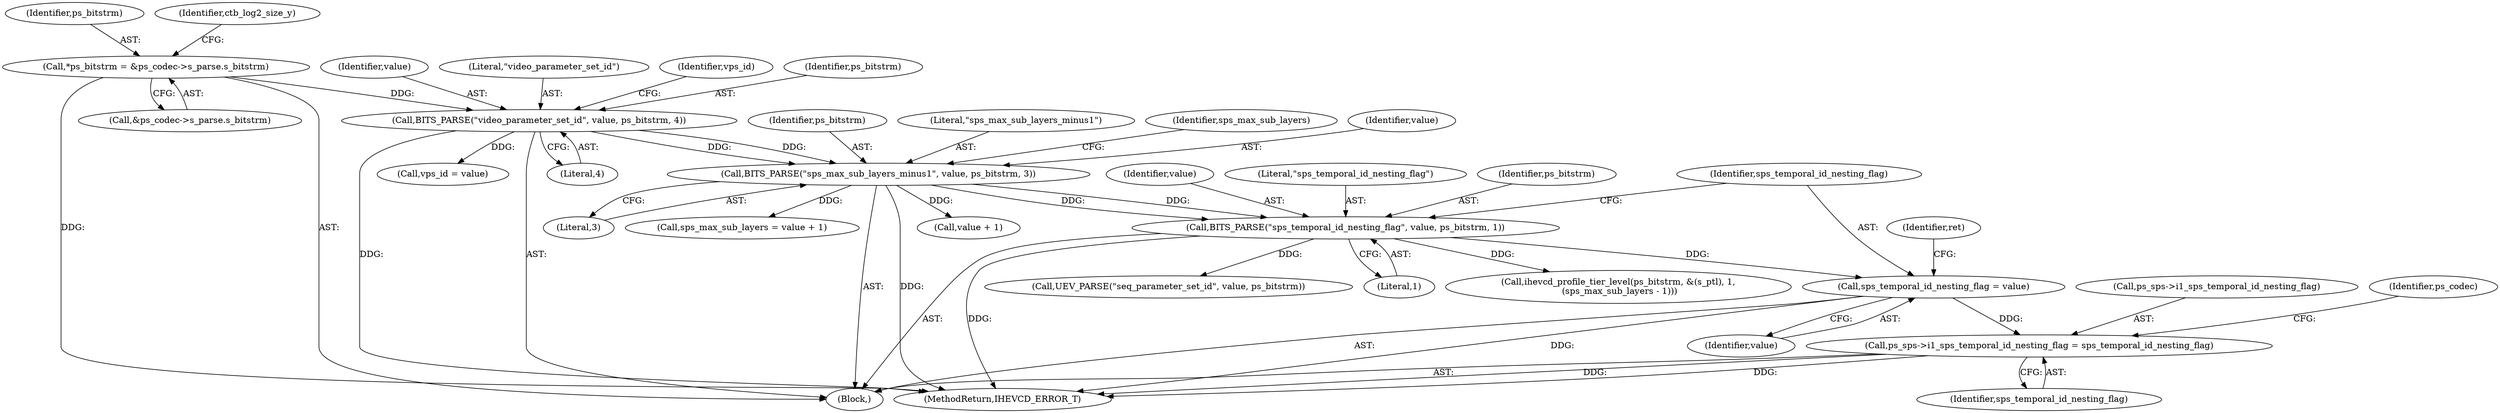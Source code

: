 digraph "0_Android_45c97f878bee15cd97262fe7f57ecea71990fed7@pointer" {
"1000238" [label="(Call,ps_sps->i1_sps_temporal_id_nesting_flag = sps_temporal_id_nesting_flag)"];
"1000173" [label="(Call,sps_temporal_id_nesting_flag = value)"];
"1000168" [label="(Call,BITS_PARSE(\"sps_temporal_id_nesting_flag\", value, ps_bitstrm, 1))"];
"1000152" [label="(Call,BITS_PARSE(\"sps_max_sub_layers_minus1\", value, ps_bitstrm, 3))"];
"1000136" [label="(Call,BITS_PARSE(\"video_parameter_set_id\", value, ps_bitstrm, 4))"];
"1000124" [label="(Call,*ps_bitstrm = &ps_codec->s_parse.s_bitstrm)"];
"1000238" [label="(Call,ps_sps->i1_sps_temporal_id_nesting_flag = sps_temporal_id_nesting_flag)"];
"1000125" [label="(Identifier,ps_bitstrm)"];
"1000138" [label="(Identifier,value)"];
"1000170" [label="(Identifier,value)"];
"1000239" [label="(Call,ps_sps->i1_sps_temporal_id_nesting_flag)"];
"1000159" [label="(Call,value + 1)"];
"1000155" [label="(Identifier,ps_bitstrm)"];
"1000153" [label="(Literal,\"sps_max_sub_layers_minus1\")"];
"1000141" [label="(Call,vps_id = value)"];
"1000137" [label="(Literal,\"video_parameter_set_id\")"];
"1000173" [label="(Call,sps_temporal_id_nesting_flag = value)"];
"1000245" [label="(Identifier,ps_codec)"];
"1000156" [label="(Literal,3)"];
"1000177" [label="(Identifier,ret)"];
"1000157" [label="(Call,sps_max_sub_layers = value + 1)"];
"1000136" [label="(Call,BITS_PARSE(\"video_parameter_set_id\", value, ps_bitstrm, 4))"];
"1000158" [label="(Identifier,sps_max_sub_layers)"];
"1000152" [label="(Call,BITS_PARSE(\"sps_max_sub_layers_minus1\", value, ps_bitstrm, 3))"];
"1000154" [label="(Identifier,value)"];
"1000126" [label="(Call,&ps_codec->s_parse.s_bitstrm)"];
"1000124" [label="(Call,*ps_bitstrm = &ps_codec->s_parse.s_bitstrm)"];
"1000178" [label="(Call,ihevcd_profile_tier_level(ps_bitstrm, &(s_ptl), 1,\n (sps_max_sub_layers - 1)))"];
"1000142" [label="(Identifier,vps_id)"];
"1000242" [label="(Identifier,sps_temporal_id_nesting_flag)"];
"1000108" [label="(Block,)"];
"1000169" [label="(Literal,\"sps_temporal_id_nesting_flag\")"];
"1000140" [label="(Literal,4)"];
"1000134" [label="(Identifier,ctb_log2_size_y)"];
"1001319" [label="(MethodReturn,IHEVCD_ERROR_T)"];
"1000171" [label="(Identifier,ps_bitstrm)"];
"1000139" [label="(Identifier,ps_bitstrm)"];
"1000168" [label="(Call,BITS_PARSE(\"sps_temporal_id_nesting_flag\", value, ps_bitstrm, 1))"];
"1000175" [label="(Identifier,value)"];
"1000186" [label="(Call,UEV_PARSE(\"seq_parameter_set_id\", value, ps_bitstrm))"];
"1000172" [label="(Literal,1)"];
"1000174" [label="(Identifier,sps_temporal_id_nesting_flag)"];
"1000238" -> "1000108"  [label="AST: "];
"1000238" -> "1000242"  [label="CFG: "];
"1000239" -> "1000238"  [label="AST: "];
"1000242" -> "1000238"  [label="AST: "];
"1000245" -> "1000238"  [label="CFG: "];
"1000238" -> "1001319"  [label="DDG: "];
"1000238" -> "1001319"  [label="DDG: "];
"1000173" -> "1000238"  [label="DDG: "];
"1000173" -> "1000108"  [label="AST: "];
"1000173" -> "1000175"  [label="CFG: "];
"1000174" -> "1000173"  [label="AST: "];
"1000175" -> "1000173"  [label="AST: "];
"1000177" -> "1000173"  [label="CFG: "];
"1000173" -> "1001319"  [label="DDG: "];
"1000168" -> "1000173"  [label="DDG: "];
"1000168" -> "1000108"  [label="AST: "];
"1000168" -> "1000172"  [label="CFG: "];
"1000169" -> "1000168"  [label="AST: "];
"1000170" -> "1000168"  [label="AST: "];
"1000171" -> "1000168"  [label="AST: "];
"1000172" -> "1000168"  [label="AST: "];
"1000174" -> "1000168"  [label="CFG: "];
"1000168" -> "1001319"  [label="DDG: "];
"1000152" -> "1000168"  [label="DDG: "];
"1000152" -> "1000168"  [label="DDG: "];
"1000168" -> "1000178"  [label="DDG: "];
"1000168" -> "1000186"  [label="DDG: "];
"1000152" -> "1000108"  [label="AST: "];
"1000152" -> "1000156"  [label="CFG: "];
"1000153" -> "1000152"  [label="AST: "];
"1000154" -> "1000152"  [label="AST: "];
"1000155" -> "1000152"  [label="AST: "];
"1000156" -> "1000152"  [label="AST: "];
"1000158" -> "1000152"  [label="CFG: "];
"1000152" -> "1001319"  [label="DDG: "];
"1000136" -> "1000152"  [label="DDG: "];
"1000136" -> "1000152"  [label="DDG: "];
"1000152" -> "1000157"  [label="DDG: "];
"1000152" -> "1000159"  [label="DDG: "];
"1000136" -> "1000108"  [label="AST: "];
"1000136" -> "1000140"  [label="CFG: "];
"1000137" -> "1000136"  [label="AST: "];
"1000138" -> "1000136"  [label="AST: "];
"1000139" -> "1000136"  [label="AST: "];
"1000140" -> "1000136"  [label="AST: "];
"1000142" -> "1000136"  [label="CFG: "];
"1000136" -> "1001319"  [label="DDG: "];
"1000124" -> "1000136"  [label="DDG: "];
"1000136" -> "1000141"  [label="DDG: "];
"1000124" -> "1000108"  [label="AST: "];
"1000124" -> "1000126"  [label="CFG: "];
"1000125" -> "1000124"  [label="AST: "];
"1000126" -> "1000124"  [label="AST: "];
"1000134" -> "1000124"  [label="CFG: "];
"1000124" -> "1001319"  [label="DDG: "];
}

